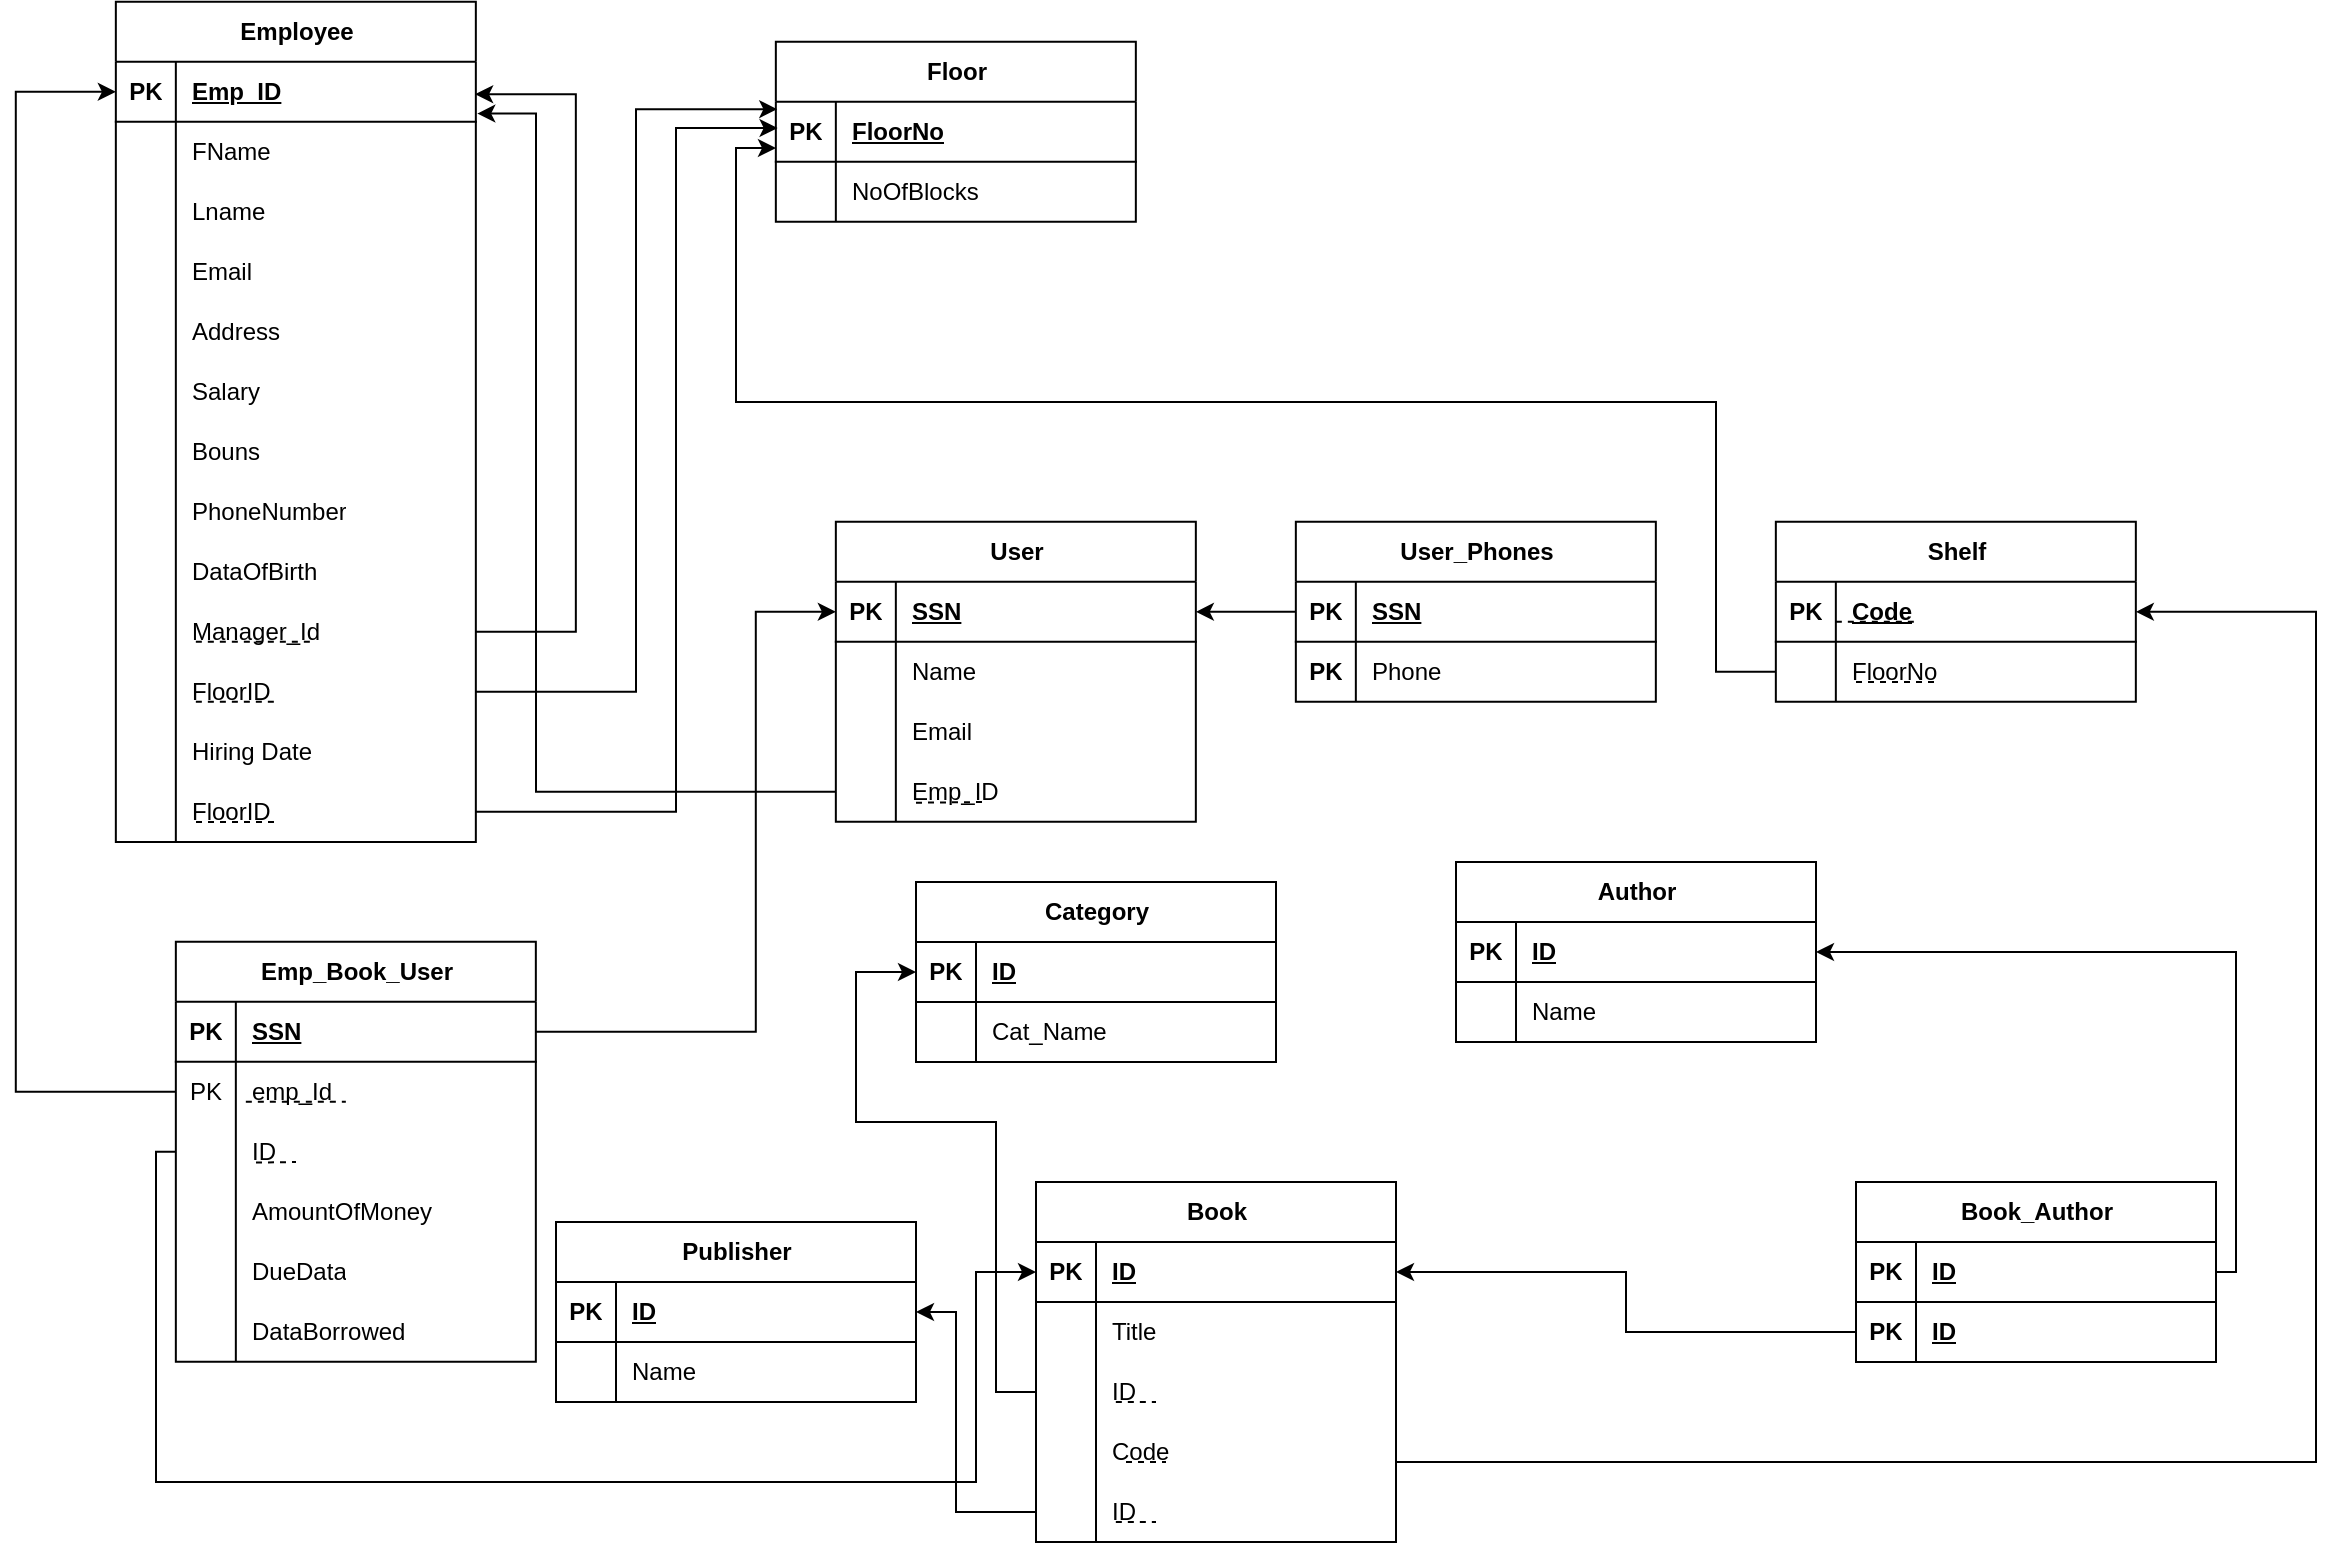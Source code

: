 <mxfile version="27.0.9">
  <diagram name="Page-1" id="YVE2HBaXMPTzTIdODSHL">
    <mxGraphModel dx="802" dy="482" grid="1" gridSize="10" guides="1" tooltips="1" connect="1" arrows="1" fold="1" page="1" pageScale="1" pageWidth="1169" pageHeight="827" math="0" shadow="0">
      <root>
        <mxCell id="0" />
        <mxCell id="1" parent="0" />
        <mxCell id="paxRwUhTh1NMO8OOIz-L-1" value="Employee" style="shape=table;startSize=30;container=1;collapsible=1;childLayout=tableLayout;fixedRows=1;rowLines=0;fontStyle=1;align=center;resizeLast=1;html=1;" vertex="1" parent="1">
          <mxGeometry x="59.92" y="39.92" width="180" height="420.08" as="geometry" />
        </mxCell>
        <mxCell id="paxRwUhTh1NMO8OOIz-L-2" value="" style="shape=tableRow;horizontal=0;startSize=0;swimlaneHead=0;swimlaneBody=0;fillColor=none;collapsible=0;dropTarget=0;points=[[0,0.5],[1,0.5]];portConstraint=eastwest;top=0;left=0;right=0;bottom=1;" vertex="1" parent="paxRwUhTh1NMO8OOIz-L-1">
          <mxGeometry y="30" width="180" height="30" as="geometry" />
        </mxCell>
        <mxCell id="paxRwUhTh1NMO8OOIz-L-3" value="PK" style="shape=partialRectangle;connectable=0;fillColor=none;top=0;left=0;bottom=0;right=0;fontStyle=1;overflow=hidden;whiteSpace=wrap;html=1;" vertex="1" parent="paxRwUhTh1NMO8OOIz-L-2">
          <mxGeometry width="30" height="30" as="geometry">
            <mxRectangle width="30" height="30" as="alternateBounds" />
          </mxGeometry>
        </mxCell>
        <mxCell id="paxRwUhTh1NMO8OOIz-L-4" value="Emp_ID" style="shape=partialRectangle;connectable=0;fillColor=none;top=0;left=0;bottom=0;right=0;align=left;spacingLeft=6;fontStyle=5;overflow=hidden;whiteSpace=wrap;html=1;" vertex="1" parent="paxRwUhTh1NMO8OOIz-L-2">
          <mxGeometry x="30" width="150" height="30" as="geometry">
            <mxRectangle width="150" height="30" as="alternateBounds" />
          </mxGeometry>
        </mxCell>
        <mxCell id="paxRwUhTh1NMO8OOIz-L-5" value="" style="shape=tableRow;horizontal=0;startSize=0;swimlaneHead=0;swimlaneBody=0;fillColor=none;collapsible=0;dropTarget=0;points=[[0,0.5],[1,0.5]];portConstraint=eastwest;top=0;left=0;right=0;bottom=0;" vertex="1" parent="paxRwUhTh1NMO8OOIz-L-1">
          <mxGeometry y="60" width="180" height="30" as="geometry" />
        </mxCell>
        <mxCell id="paxRwUhTh1NMO8OOIz-L-6" value="" style="shape=partialRectangle;connectable=0;fillColor=none;top=0;left=0;bottom=0;right=0;editable=1;overflow=hidden;whiteSpace=wrap;html=1;" vertex="1" parent="paxRwUhTh1NMO8OOIz-L-5">
          <mxGeometry width="30" height="30" as="geometry">
            <mxRectangle width="30" height="30" as="alternateBounds" />
          </mxGeometry>
        </mxCell>
        <mxCell id="paxRwUhTh1NMO8OOIz-L-7" value="FName" style="shape=partialRectangle;connectable=0;fillColor=none;top=0;left=0;bottom=0;right=0;align=left;spacingLeft=6;overflow=hidden;whiteSpace=wrap;html=1;" vertex="1" parent="paxRwUhTh1NMO8OOIz-L-5">
          <mxGeometry x="30" width="150" height="30" as="geometry">
            <mxRectangle width="150" height="30" as="alternateBounds" />
          </mxGeometry>
        </mxCell>
        <mxCell id="paxRwUhTh1NMO8OOIz-L-8" value="" style="shape=tableRow;horizontal=0;startSize=0;swimlaneHead=0;swimlaneBody=0;fillColor=none;collapsible=0;dropTarget=0;points=[[0,0.5],[1,0.5]];portConstraint=eastwest;top=0;left=0;right=0;bottom=0;" vertex="1" parent="paxRwUhTh1NMO8OOIz-L-1">
          <mxGeometry y="90" width="180" height="30" as="geometry" />
        </mxCell>
        <mxCell id="paxRwUhTh1NMO8OOIz-L-9" value="" style="shape=partialRectangle;connectable=0;fillColor=none;top=0;left=0;bottom=0;right=0;editable=1;overflow=hidden;whiteSpace=wrap;html=1;" vertex="1" parent="paxRwUhTh1NMO8OOIz-L-8">
          <mxGeometry width="30" height="30" as="geometry">
            <mxRectangle width="30" height="30" as="alternateBounds" />
          </mxGeometry>
        </mxCell>
        <mxCell id="paxRwUhTh1NMO8OOIz-L-10" value="Lname" style="shape=partialRectangle;connectable=0;fillColor=none;top=0;left=0;bottom=0;right=0;align=left;spacingLeft=6;overflow=hidden;whiteSpace=wrap;html=1;" vertex="1" parent="paxRwUhTh1NMO8OOIz-L-8">
          <mxGeometry x="30" width="150" height="30" as="geometry">
            <mxRectangle width="150" height="30" as="alternateBounds" />
          </mxGeometry>
        </mxCell>
        <mxCell id="paxRwUhTh1NMO8OOIz-L-11" value="" style="shape=tableRow;horizontal=0;startSize=0;swimlaneHead=0;swimlaneBody=0;fillColor=none;collapsible=0;dropTarget=0;points=[[0,0.5],[1,0.5]];portConstraint=eastwest;top=0;left=0;right=0;bottom=0;" vertex="1" parent="paxRwUhTh1NMO8OOIz-L-1">
          <mxGeometry y="120" width="180" height="30" as="geometry" />
        </mxCell>
        <mxCell id="paxRwUhTh1NMO8OOIz-L-12" value="" style="shape=partialRectangle;connectable=0;fillColor=none;top=0;left=0;bottom=0;right=0;editable=1;overflow=hidden;whiteSpace=wrap;html=1;" vertex="1" parent="paxRwUhTh1NMO8OOIz-L-11">
          <mxGeometry width="30" height="30" as="geometry">
            <mxRectangle width="30" height="30" as="alternateBounds" />
          </mxGeometry>
        </mxCell>
        <mxCell id="paxRwUhTh1NMO8OOIz-L-13" value="Email" style="shape=partialRectangle;connectable=0;fillColor=none;top=0;left=0;bottom=0;right=0;align=left;spacingLeft=6;overflow=hidden;whiteSpace=wrap;html=1;" vertex="1" parent="paxRwUhTh1NMO8OOIz-L-11">
          <mxGeometry x="30" width="150" height="30" as="geometry">
            <mxRectangle width="150" height="30" as="alternateBounds" />
          </mxGeometry>
        </mxCell>
        <mxCell id="paxRwUhTh1NMO8OOIz-L-14" value="" style="shape=tableRow;horizontal=0;startSize=0;swimlaneHead=0;swimlaneBody=0;fillColor=none;collapsible=0;dropTarget=0;points=[[0,0.5],[1,0.5]];portConstraint=eastwest;top=0;left=0;right=0;bottom=0;" vertex="1" parent="paxRwUhTh1NMO8OOIz-L-1">
          <mxGeometry y="150" width="180" height="30" as="geometry" />
        </mxCell>
        <mxCell id="paxRwUhTh1NMO8OOIz-L-15" value="" style="shape=partialRectangle;connectable=0;fillColor=none;top=0;left=0;bottom=0;right=0;editable=1;overflow=hidden;whiteSpace=wrap;html=1;" vertex="1" parent="paxRwUhTh1NMO8OOIz-L-14">
          <mxGeometry width="30" height="30" as="geometry">
            <mxRectangle width="30" height="30" as="alternateBounds" />
          </mxGeometry>
        </mxCell>
        <mxCell id="paxRwUhTh1NMO8OOIz-L-16" value="Address" style="shape=partialRectangle;connectable=0;fillColor=none;top=0;left=0;bottom=0;right=0;align=left;spacingLeft=6;overflow=hidden;whiteSpace=wrap;html=1;" vertex="1" parent="paxRwUhTh1NMO8OOIz-L-14">
          <mxGeometry x="30" width="150" height="30" as="geometry">
            <mxRectangle width="150" height="30" as="alternateBounds" />
          </mxGeometry>
        </mxCell>
        <mxCell id="paxRwUhTh1NMO8OOIz-L-17" value="" style="shape=tableRow;horizontal=0;startSize=0;swimlaneHead=0;swimlaneBody=0;fillColor=none;collapsible=0;dropTarget=0;points=[[0,0.5],[1,0.5]];portConstraint=eastwest;top=0;left=0;right=0;bottom=0;" vertex="1" parent="paxRwUhTh1NMO8OOIz-L-1">
          <mxGeometry y="180" width="180" height="30" as="geometry" />
        </mxCell>
        <mxCell id="paxRwUhTh1NMO8OOIz-L-18" value="" style="shape=partialRectangle;connectable=0;fillColor=none;top=0;left=0;bottom=0;right=0;editable=1;overflow=hidden;whiteSpace=wrap;html=1;" vertex="1" parent="paxRwUhTh1NMO8OOIz-L-17">
          <mxGeometry width="30" height="30" as="geometry">
            <mxRectangle width="30" height="30" as="alternateBounds" />
          </mxGeometry>
        </mxCell>
        <mxCell id="paxRwUhTh1NMO8OOIz-L-19" value="Salary" style="shape=partialRectangle;connectable=0;fillColor=none;top=0;left=0;bottom=0;right=0;align=left;spacingLeft=6;overflow=hidden;whiteSpace=wrap;html=1;" vertex="1" parent="paxRwUhTh1NMO8OOIz-L-17">
          <mxGeometry x="30" width="150" height="30" as="geometry">
            <mxRectangle width="150" height="30" as="alternateBounds" />
          </mxGeometry>
        </mxCell>
        <mxCell id="paxRwUhTh1NMO8OOIz-L-20" value="" style="shape=tableRow;horizontal=0;startSize=0;swimlaneHead=0;swimlaneBody=0;fillColor=none;collapsible=0;dropTarget=0;points=[[0,0.5],[1,0.5]];portConstraint=eastwest;top=0;left=0;right=0;bottom=0;" vertex="1" parent="paxRwUhTh1NMO8OOIz-L-1">
          <mxGeometry y="210" width="180" height="30" as="geometry" />
        </mxCell>
        <mxCell id="paxRwUhTh1NMO8OOIz-L-21" value="" style="shape=partialRectangle;connectable=0;fillColor=none;top=0;left=0;bottom=0;right=0;editable=1;overflow=hidden;whiteSpace=wrap;html=1;" vertex="1" parent="paxRwUhTh1NMO8OOIz-L-20">
          <mxGeometry width="30" height="30" as="geometry">
            <mxRectangle width="30" height="30" as="alternateBounds" />
          </mxGeometry>
        </mxCell>
        <mxCell id="paxRwUhTh1NMO8OOIz-L-22" value="Bouns" style="shape=partialRectangle;connectable=0;fillColor=none;top=0;left=0;bottom=0;right=0;align=left;spacingLeft=6;overflow=hidden;whiteSpace=wrap;html=1;" vertex="1" parent="paxRwUhTh1NMO8OOIz-L-20">
          <mxGeometry x="30" width="150" height="30" as="geometry">
            <mxRectangle width="150" height="30" as="alternateBounds" />
          </mxGeometry>
        </mxCell>
        <mxCell id="paxRwUhTh1NMO8OOIz-L-45" value="" style="shape=tableRow;horizontal=0;startSize=0;swimlaneHead=0;swimlaneBody=0;fillColor=none;collapsible=0;dropTarget=0;points=[[0,0.5],[1,0.5]];portConstraint=eastwest;top=0;left=0;right=0;bottom=0;" vertex="1" parent="paxRwUhTh1NMO8OOIz-L-1">
          <mxGeometry y="240" width="180" height="30" as="geometry" />
        </mxCell>
        <mxCell id="paxRwUhTh1NMO8OOIz-L-46" value="" style="shape=partialRectangle;connectable=0;fillColor=none;top=0;left=0;bottom=0;right=0;editable=1;overflow=hidden;whiteSpace=wrap;html=1;" vertex="1" parent="paxRwUhTh1NMO8OOIz-L-45">
          <mxGeometry width="30" height="30" as="geometry">
            <mxRectangle width="30" height="30" as="alternateBounds" />
          </mxGeometry>
        </mxCell>
        <mxCell id="paxRwUhTh1NMO8OOIz-L-47" value="PhoneNumber" style="shape=partialRectangle;connectable=0;fillColor=none;top=0;left=0;bottom=0;right=0;align=left;spacingLeft=6;overflow=hidden;whiteSpace=wrap;html=1;" vertex="1" parent="paxRwUhTh1NMO8OOIz-L-45">
          <mxGeometry x="30" width="150" height="30" as="geometry">
            <mxRectangle width="150" height="30" as="alternateBounds" />
          </mxGeometry>
        </mxCell>
        <mxCell id="paxRwUhTh1NMO8OOIz-L-48" value="" style="shape=tableRow;horizontal=0;startSize=0;swimlaneHead=0;swimlaneBody=0;fillColor=none;collapsible=0;dropTarget=0;points=[[0,0.5],[1,0.5]];portConstraint=eastwest;top=0;left=0;right=0;bottom=0;" vertex="1" parent="paxRwUhTh1NMO8OOIz-L-1">
          <mxGeometry y="270" width="180" height="30" as="geometry" />
        </mxCell>
        <mxCell id="paxRwUhTh1NMO8OOIz-L-49" value="" style="shape=partialRectangle;connectable=0;fillColor=none;top=0;left=0;bottom=0;right=0;editable=1;overflow=hidden;whiteSpace=wrap;html=1;" vertex="1" parent="paxRwUhTh1NMO8OOIz-L-48">
          <mxGeometry width="30" height="30" as="geometry">
            <mxRectangle width="30" height="30" as="alternateBounds" />
          </mxGeometry>
        </mxCell>
        <mxCell id="paxRwUhTh1NMO8OOIz-L-50" value="DataOfBirth" style="shape=partialRectangle;connectable=0;fillColor=none;top=0;left=0;bottom=0;right=0;align=left;spacingLeft=6;overflow=hidden;whiteSpace=wrap;html=1;" vertex="1" parent="paxRwUhTh1NMO8OOIz-L-48">
          <mxGeometry x="30" width="150" height="30" as="geometry">
            <mxRectangle width="150" height="30" as="alternateBounds" />
          </mxGeometry>
        </mxCell>
        <mxCell id="paxRwUhTh1NMO8OOIz-L-51" value="" style="shape=tableRow;horizontal=0;startSize=0;swimlaneHead=0;swimlaneBody=0;fillColor=none;collapsible=0;dropTarget=0;points=[[0,0.5],[1,0.5]];portConstraint=eastwest;top=0;left=0;right=0;bottom=0;" vertex="1" parent="paxRwUhTh1NMO8OOIz-L-1">
          <mxGeometry y="300" width="180" height="30" as="geometry" />
        </mxCell>
        <mxCell id="paxRwUhTh1NMO8OOIz-L-52" value="" style="shape=partialRectangle;connectable=0;fillColor=none;top=0;left=0;bottom=0;right=0;editable=1;overflow=hidden;whiteSpace=wrap;html=1;" vertex="1" parent="paxRwUhTh1NMO8OOIz-L-51">
          <mxGeometry width="30" height="30" as="geometry">
            <mxRectangle width="30" height="30" as="alternateBounds" />
          </mxGeometry>
        </mxCell>
        <mxCell id="paxRwUhTh1NMO8OOIz-L-53" value="Manager_Id" style="shape=partialRectangle;connectable=0;fillColor=none;top=0;left=0;bottom=0;right=0;align=left;spacingLeft=6;overflow=hidden;whiteSpace=wrap;html=1;" vertex="1" parent="paxRwUhTh1NMO8OOIz-L-51">
          <mxGeometry x="30" width="150" height="30" as="geometry">
            <mxRectangle width="150" height="30" as="alternateBounds" />
          </mxGeometry>
        </mxCell>
        <mxCell id="paxRwUhTh1NMO8OOIz-L-72" value="" style="shape=tableRow;horizontal=0;startSize=0;swimlaneHead=0;swimlaneBody=0;fillColor=none;collapsible=0;dropTarget=0;points=[[0,0.5],[1,0.5]];portConstraint=eastwest;top=0;left=0;right=0;bottom=0;" vertex="1" parent="paxRwUhTh1NMO8OOIz-L-1">
          <mxGeometry y="330" width="180" height="30" as="geometry" />
        </mxCell>
        <mxCell id="paxRwUhTh1NMO8OOIz-L-73" value="" style="shape=partialRectangle;connectable=0;fillColor=none;top=0;left=0;bottom=0;right=0;editable=1;overflow=hidden;whiteSpace=wrap;html=1;" vertex="1" parent="paxRwUhTh1NMO8OOIz-L-72">
          <mxGeometry width="30" height="30" as="geometry">
            <mxRectangle width="30" height="30" as="alternateBounds" />
          </mxGeometry>
        </mxCell>
        <mxCell id="paxRwUhTh1NMO8OOIz-L-74" value="FloorID" style="shape=partialRectangle;connectable=0;fillColor=none;top=0;left=0;bottom=0;right=0;align=left;spacingLeft=6;overflow=hidden;whiteSpace=wrap;html=1;" vertex="1" parent="paxRwUhTh1NMO8OOIz-L-72">
          <mxGeometry x="30" width="150" height="30" as="geometry">
            <mxRectangle width="150" height="30" as="alternateBounds" />
          </mxGeometry>
        </mxCell>
        <mxCell id="paxRwUhTh1NMO8OOIz-L-92" value="" style="shape=tableRow;horizontal=0;startSize=0;swimlaneHead=0;swimlaneBody=0;fillColor=none;collapsible=0;dropTarget=0;points=[[0,0.5],[1,0.5]];portConstraint=eastwest;top=0;left=0;right=0;bottom=0;" vertex="1" parent="paxRwUhTh1NMO8OOIz-L-1">
          <mxGeometry y="360" width="180" height="30" as="geometry" />
        </mxCell>
        <mxCell id="paxRwUhTh1NMO8OOIz-L-93" value="" style="shape=partialRectangle;connectable=0;fillColor=none;top=0;left=0;bottom=0;right=0;editable=1;overflow=hidden;whiteSpace=wrap;html=1;" vertex="1" parent="paxRwUhTh1NMO8OOIz-L-92">
          <mxGeometry width="30" height="30" as="geometry">
            <mxRectangle width="30" height="30" as="alternateBounds" />
          </mxGeometry>
        </mxCell>
        <mxCell id="paxRwUhTh1NMO8OOIz-L-94" value="Hiring Date" style="shape=partialRectangle;connectable=0;fillColor=none;top=0;left=0;bottom=0;right=0;align=left;spacingLeft=6;overflow=hidden;whiteSpace=wrap;html=1;" vertex="1" parent="paxRwUhTh1NMO8OOIz-L-92">
          <mxGeometry x="30" width="150" height="30" as="geometry">
            <mxRectangle width="150" height="30" as="alternateBounds" />
          </mxGeometry>
        </mxCell>
        <mxCell id="paxRwUhTh1NMO8OOIz-L-252" value="" style="shape=tableRow;horizontal=0;startSize=0;swimlaneHead=0;swimlaneBody=0;fillColor=none;collapsible=0;dropTarget=0;points=[[0,0.5],[1,0.5]];portConstraint=eastwest;top=0;left=0;right=0;bottom=0;" vertex="1" parent="paxRwUhTh1NMO8OOIz-L-1">
          <mxGeometry y="390" width="180" height="30" as="geometry" />
        </mxCell>
        <mxCell id="paxRwUhTh1NMO8OOIz-L-253" value="" style="shape=partialRectangle;connectable=0;fillColor=none;top=0;left=0;bottom=0;right=0;editable=1;overflow=hidden;whiteSpace=wrap;html=1;" vertex="1" parent="paxRwUhTh1NMO8OOIz-L-252">
          <mxGeometry width="30" height="30" as="geometry">
            <mxRectangle width="30" height="30" as="alternateBounds" />
          </mxGeometry>
        </mxCell>
        <mxCell id="paxRwUhTh1NMO8OOIz-L-254" value="FloorID" style="shape=partialRectangle;connectable=0;fillColor=none;top=0;left=0;bottom=0;right=0;align=left;spacingLeft=6;overflow=hidden;whiteSpace=wrap;html=1;" vertex="1" parent="paxRwUhTh1NMO8OOIz-L-252">
          <mxGeometry x="30" width="150" height="30" as="geometry">
            <mxRectangle width="150" height="30" as="alternateBounds" />
          </mxGeometry>
        </mxCell>
        <mxCell id="paxRwUhTh1NMO8OOIz-L-58" value="" style="endArrow=classic;html=1;rounded=0;edgeStyle=elbowEdgeStyle;exitX=1;exitY=0.5;exitDx=0;exitDy=0;entryX=0.998;entryY=0.539;entryDx=0;entryDy=0;entryPerimeter=0;" edge="1" parent="paxRwUhTh1NMO8OOIz-L-1" source="paxRwUhTh1NMO8OOIz-L-51" target="paxRwUhTh1NMO8OOIz-L-2">
          <mxGeometry width="50" height="50" relative="1" as="geometry">
            <mxPoint x="183.78" y="314.54" as="sourcePoint" />
            <mxPoint x="180" y="50" as="targetPoint" />
            <Array as="points">
              <mxPoint x="230" y="185" />
            </Array>
          </mxGeometry>
        </mxCell>
        <mxCell id="paxRwUhTh1NMO8OOIz-L-56" value="" style="endArrow=none;html=1;rounded=0;dashed=1;" edge="1" parent="1">
          <mxGeometry relative="1" as="geometry">
            <mxPoint x="99.92" y="359.92" as="sourcePoint" />
            <mxPoint x="159.92" y="359.92" as="targetPoint" />
            <Array as="points">
              <mxPoint x="129.92" y="359.92" />
            </Array>
          </mxGeometry>
        </mxCell>
        <mxCell id="paxRwUhTh1NMO8OOIz-L-59" value="Floor" style="shape=table;startSize=30;container=1;collapsible=1;childLayout=tableLayout;fixedRows=1;rowLines=0;fontStyle=1;align=center;resizeLast=1;html=1;" vertex="1" parent="1">
          <mxGeometry x="389.92" y="59.92" width="180" height="90" as="geometry" />
        </mxCell>
        <mxCell id="paxRwUhTh1NMO8OOIz-L-60" value="" style="shape=tableRow;horizontal=0;startSize=0;swimlaneHead=0;swimlaneBody=0;fillColor=none;collapsible=0;dropTarget=0;points=[[0,0.5],[1,0.5]];portConstraint=eastwest;top=0;left=0;right=0;bottom=1;" vertex="1" parent="paxRwUhTh1NMO8OOIz-L-59">
          <mxGeometry y="30" width="180" height="30" as="geometry" />
        </mxCell>
        <mxCell id="paxRwUhTh1NMO8OOIz-L-61" value="PK" style="shape=partialRectangle;connectable=0;fillColor=none;top=0;left=0;bottom=0;right=0;fontStyle=1;overflow=hidden;whiteSpace=wrap;html=1;" vertex="1" parent="paxRwUhTh1NMO8OOIz-L-60">
          <mxGeometry width="30" height="30" as="geometry">
            <mxRectangle width="30" height="30" as="alternateBounds" />
          </mxGeometry>
        </mxCell>
        <mxCell id="paxRwUhTh1NMO8OOIz-L-62" value="FloorNo" style="shape=partialRectangle;connectable=0;fillColor=none;top=0;left=0;bottom=0;right=0;align=left;spacingLeft=6;fontStyle=5;overflow=hidden;whiteSpace=wrap;html=1;" vertex="1" parent="paxRwUhTh1NMO8OOIz-L-60">
          <mxGeometry x="30" width="150" height="30" as="geometry">
            <mxRectangle width="150" height="30" as="alternateBounds" />
          </mxGeometry>
        </mxCell>
        <mxCell id="paxRwUhTh1NMO8OOIz-L-63" value="" style="shape=tableRow;horizontal=0;startSize=0;swimlaneHead=0;swimlaneBody=0;fillColor=none;collapsible=0;dropTarget=0;points=[[0,0.5],[1,0.5]];portConstraint=eastwest;top=0;left=0;right=0;bottom=0;" vertex="1" parent="paxRwUhTh1NMO8OOIz-L-59">
          <mxGeometry y="60" width="180" height="30" as="geometry" />
        </mxCell>
        <mxCell id="paxRwUhTh1NMO8OOIz-L-64" value="" style="shape=partialRectangle;connectable=0;fillColor=none;top=0;left=0;bottom=0;right=0;editable=1;overflow=hidden;whiteSpace=wrap;html=1;" vertex="1" parent="paxRwUhTh1NMO8OOIz-L-63">
          <mxGeometry width="30" height="30" as="geometry">
            <mxRectangle width="30" height="30" as="alternateBounds" />
          </mxGeometry>
        </mxCell>
        <mxCell id="paxRwUhTh1NMO8OOIz-L-65" value="NoOfBlocks" style="shape=partialRectangle;connectable=0;fillColor=none;top=0;left=0;bottom=0;right=0;align=left;spacingLeft=6;overflow=hidden;whiteSpace=wrap;html=1;" vertex="1" parent="paxRwUhTh1NMO8OOIz-L-63">
          <mxGeometry x="30" width="150" height="30" as="geometry">
            <mxRectangle width="150" height="30" as="alternateBounds" />
          </mxGeometry>
        </mxCell>
        <mxCell id="paxRwUhTh1NMO8OOIz-L-75" value="" style="endArrow=none;html=1;rounded=0;dashed=1;" edge="1" parent="1">
          <mxGeometry relative="1" as="geometry">
            <mxPoint x="99.92" y="389.92" as="sourcePoint" />
            <mxPoint x="139.92" y="389.92" as="targetPoint" />
            <Array as="points">
              <mxPoint x="119.92" y="389.92" />
            </Array>
          </mxGeometry>
        </mxCell>
        <mxCell id="paxRwUhTh1NMO8OOIz-L-76" value="" style="endArrow=classic;html=1;rounded=0;edgeStyle=elbowEdgeStyle;exitX=1;exitY=0.5;exitDx=0;exitDy=0;entryX=0.004;entryY=0.122;entryDx=0;entryDy=0;entryPerimeter=0;" edge="1" parent="1" source="paxRwUhTh1NMO8OOIz-L-72" target="paxRwUhTh1NMO8OOIz-L-60">
          <mxGeometry width="50" height="50" relative="1" as="geometry">
            <mxPoint x="279.92" y="614.92" as="sourcePoint" />
            <mxPoint x="279.92" y="349.92" as="targetPoint" />
            <Array as="points">
              <mxPoint x="320" y="240" />
            </Array>
          </mxGeometry>
        </mxCell>
        <mxCell id="paxRwUhTh1NMO8OOIz-L-97" value="User" style="shape=table;startSize=30;container=1;collapsible=1;childLayout=tableLayout;fixedRows=1;rowLines=0;fontStyle=1;align=center;resizeLast=1;html=1;" vertex="1" parent="1">
          <mxGeometry x="419.92" y="299.92" width="180" height="150" as="geometry" />
        </mxCell>
        <mxCell id="paxRwUhTh1NMO8OOIz-L-98" value="" style="shape=tableRow;horizontal=0;startSize=0;swimlaneHead=0;swimlaneBody=0;fillColor=none;collapsible=0;dropTarget=0;points=[[0,0.5],[1,0.5]];portConstraint=eastwest;top=0;left=0;right=0;bottom=1;" vertex="1" parent="paxRwUhTh1NMO8OOIz-L-97">
          <mxGeometry y="30" width="180" height="30" as="geometry" />
        </mxCell>
        <mxCell id="paxRwUhTh1NMO8OOIz-L-99" value="PK" style="shape=partialRectangle;connectable=0;fillColor=none;top=0;left=0;bottom=0;right=0;fontStyle=1;overflow=hidden;whiteSpace=wrap;html=1;" vertex="1" parent="paxRwUhTh1NMO8OOIz-L-98">
          <mxGeometry width="30" height="30" as="geometry">
            <mxRectangle width="30" height="30" as="alternateBounds" />
          </mxGeometry>
        </mxCell>
        <mxCell id="paxRwUhTh1NMO8OOIz-L-100" value="SSN" style="shape=partialRectangle;connectable=0;fillColor=none;top=0;left=0;bottom=0;right=0;align=left;spacingLeft=6;fontStyle=5;overflow=hidden;whiteSpace=wrap;html=1;" vertex="1" parent="paxRwUhTh1NMO8OOIz-L-98">
          <mxGeometry x="30" width="150" height="30" as="geometry">
            <mxRectangle width="150" height="30" as="alternateBounds" />
          </mxGeometry>
        </mxCell>
        <mxCell id="paxRwUhTh1NMO8OOIz-L-101" value="" style="shape=tableRow;horizontal=0;startSize=0;swimlaneHead=0;swimlaneBody=0;fillColor=none;collapsible=0;dropTarget=0;points=[[0,0.5],[1,0.5]];portConstraint=eastwest;top=0;left=0;right=0;bottom=0;" vertex="1" parent="paxRwUhTh1NMO8OOIz-L-97">
          <mxGeometry y="60" width="180" height="30" as="geometry" />
        </mxCell>
        <mxCell id="paxRwUhTh1NMO8OOIz-L-102" value="" style="shape=partialRectangle;connectable=0;fillColor=none;top=0;left=0;bottom=0;right=0;editable=1;overflow=hidden;whiteSpace=wrap;html=1;" vertex="1" parent="paxRwUhTh1NMO8OOIz-L-101">
          <mxGeometry width="30" height="30" as="geometry">
            <mxRectangle width="30" height="30" as="alternateBounds" />
          </mxGeometry>
        </mxCell>
        <mxCell id="paxRwUhTh1NMO8OOIz-L-103" value="Name" style="shape=partialRectangle;connectable=0;fillColor=none;top=0;left=0;bottom=0;right=0;align=left;spacingLeft=6;overflow=hidden;whiteSpace=wrap;html=1;" vertex="1" parent="paxRwUhTh1NMO8OOIz-L-101">
          <mxGeometry x="30" width="150" height="30" as="geometry">
            <mxRectangle width="150" height="30" as="alternateBounds" />
          </mxGeometry>
        </mxCell>
        <mxCell id="paxRwUhTh1NMO8OOIz-L-104" value="" style="shape=tableRow;horizontal=0;startSize=0;swimlaneHead=0;swimlaneBody=0;fillColor=none;collapsible=0;dropTarget=0;points=[[0,0.5],[1,0.5]];portConstraint=eastwest;top=0;left=0;right=0;bottom=0;" vertex="1" parent="paxRwUhTh1NMO8OOIz-L-97">
          <mxGeometry y="90" width="180" height="30" as="geometry" />
        </mxCell>
        <mxCell id="paxRwUhTh1NMO8OOIz-L-105" value="" style="shape=partialRectangle;connectable=0;fillColor=none;top=0;left=0;bottom=0;right=0;editable=1;overflow=hidden;whiteSpace=wrap;html=1;" vertex="1" parent="paxRwUhTh1NMO8OOIz-L-104">
          <mxGeometry width="30" height="30" as="geometry">
            <mxRectangle width="30" height="30" as="alternateBounds" />
          </mxGeometry>
        </mxCell>
        <mxCell id="paxRwUhTh1NMO8OOIz-L-106" value="Email" style="shape=partialRectangle;connectable=0;fillColor=none;top=0;left=0;bottom=0;right=0;align=left;spacingLeft=6;overflow=hidden;whiteSpace=wrap;html=1;" vertex="1" parent="paxRwUhTh1NMO8OOIz-L-104">
          <mxGeometry x="30" width="150" height="30" as="geometry">
            <mxRectangle width="150" height="30" as="alternateBounds" />
          </mxGeometry>
        </mxCell>
        <mxCell id="paxRwUhTh1NMO8OOIz-L-280" value="" style="shape=tableRow;horizontal=0;startSize=0;swimlaneHead=0;swimlaneBody=0;fillColor=none;collapsible=0;dropTarget=0;points=[[0,0.5],[1,0.5]];portConstraint=eastwest;top=0;left=0;right=0;bottom=0;" vertex="1" parent="paxRwUhTh1NMO8OOIz-L-97">
          <mxGeometry y="120" width="180" height="30" as="geometry" />
        </mxCell>
        <mxCell id="paxRwUhTh1NMO8OOIz-L-281" value="" style="shape=partialRectangle;connectable=0;fillColor=none;top=0;left=0;bottom=0;right=0;editable=1;overflow=hidden;whiteSpace=wrap;html=1;" vertex="1" parent="paxRwUhTh1NMO8OOIz-L-280">
          <mxGeometry width="30" height="30" as="geometry">
            <mxRectangle width="30" height="30" as="alternateBounds" />
          </mxGeometry>
        </mxCell>
        <mxCell id="paxRwUhTh1NMO8OOIz-L-282" value="Emp_ID" style="shape=partialRectangle;connectable=0;fillColor=none;top=0;left=0;bottom=0;right=0;align=left;spacingLeft=6;overflow=hidden;whiteSpace=wrap;html=1;" vertex="1" parent="paxRwUhTh1NMO8OOIz-L-280">
          <mxGeometry x="30" width="150" height="30" as="geometry">
            <mxRectangle width="150" height="30" as="alternateBounds" />
          </mxGeometry>
        </mxCell>
        <mxCell id="paxRwUhTh1NMO8OOIz-L-110" value="User_Phones" style="shape=table;startSize=30;container=1;collapsible=1;childLayout=tableLayout;fixedRows=1;rowLines=0;fontStyle=1;align=center;resizeLast=1;html=1;" vertex="1" parent="1">
          <mxGeometry x="649.92" y="299.92" width="180" height="90" as="geometry" />
        </mxCell>
        <mxCell id="paxRwUhTh1NMO8OOIz-L-111" value="" style="shape=tableRow;horizontal=0;startSize=0;swimlaneHead=0;swimlaneBody=0;fillColor=none;collapsible=0;dropTarget=0;points=[[0,0.5],[1,0.5]];portConstraint=eastwest;top=0;left=0;right=0;bottom=1;" vertex="1" parent="paxRwUhTh1NMO8OOIz-L-110">
          <mxGeometry y="30" width="180" height="30" as="geometry" />
        </mxCell>
        <mxCell id="paxRwUhTh1NMO8OOIz-L-112" value="PK" style="shape=partialRectangle;connectable=0;fillColor=none;top=0;left=0;bottom=0;right=0;fontStyle=1;overflow=hidden;whiteSpace=wrap;html=1;" vertex="1" parent="paxRwUhTh1NMO8OOIz-L-111">
          <mxGeometry width="30" height="30" as="geometry">
            <mxRectangle width="30" height="30" as="alternateBounds" />
          </mxGeometry>
        </mxCell>
        <mxCell id="paxRwUhTh1NMO8OOIz-L-113" value="SSN" style="shape=partialRectangle;connectable=0;fillColor=none;top=0;left=0;bottom=0;right=0;align=left;spacingLeft=6;fontStyle=5;overflow=hidden;whiteSpace=wrap;html=1;dashed=1;" vertex="1" parent="paxRwUhTh1NMO8OOIz-L-111">
          <mxGeometry x="30" width="150" height="30" as="geometry">
            <mxRectangle width="150" height="30" as="alternateBounds" />
          </mxGeometry>
        </mxCell>
        <mxCell id="paxRwUhTh1NMO8OOIz-L-114" value="" style="shape=tableRow;horizontal=0;startSize=0;swimlaneHead=0;swimlaneBody=0;fillColor=none;collapsible=0;dropTarget=0;points=[[0,0.5],[1,0.5]];portConstraint=eastwest;top=0;left=0;right=0;bottom=0;" vertex="1" parent="paxRwUhTh1NMO8OOIz-L-110">
          <mxGeometry y="60" width="180" height="30" as="geometry" />
        </mxCell>
        <mxCell id="paxRwUhTh1NMO8OOIz-L-115" value="&lt;b&gt;PK&lt;/b&gt;" style="shape=partialRectangle;connectable=0;fillColor=none;top=0;left=0;bottom=0;right=0;editable=1;overflow=hidden;whiteSpace=wrap;html=1;" vertex="1" parent="paxRwUhTh1NMO8OOIz-L-114">
          <mxGeometry width="30" height="30" as="geometry">
            <mxRectangle width="30" height="30" as="alternateBounds" />
          </mxGeometry>
        </mxCell>
        <mxCell id="paxRwUhTh1NMO8OOIz-L-116" value="Phone" style="shape=partialRectangle;connectable=0;fillColor=none;top=0;left=0;bottom=0;right=0;align=left;spacingLeft=6;overflow=hidden;whiteSpace=wrap;html=1;" vertex="1" parent="paxRwUhTh1NMO8OOIz-L-114">
          <mxGeometry x="30" width="150" height="30" as="geometry">
            <mxRectangle width="150" height="30" as="alternateBounds" />
          </mxGeometry>
        </mxCell>
        <mxCell id="paxRwUhTh1NMO8OOIz-L-125" value="" style="endArrow=classic;html=1;rounded=0;edgeStyle=orthogonalEdgeStyle;" edge="1" parent="1" source="paxRwUhTh1NMO8OOIz-L-111" target="paxRwUhTh1NMO8OOIz-L-98">
          <mxGeometry width="50" height="50" relative="1" as="geometry">
            <mxPoint x="679.92" y="347.42" as="sourcePoint" />
            <mxPoint x="599.92" y="342.41" as="targetPoint" />
            <Array as="points">
              <mxPoint x="659.92" y="344.92" />
              <mxPoint x="659.92" y="344.92" />
            </Array>
          </mxGeometry>
        </mxCell>
        <mxCell id="paxRwUhTh1NMO8OOIz-L-126" value="Emp_Book_User" style="shape=table;startSize=30;container=1;collapsible=1;childLayout=tableLayout;fixedRows=1;rowLines=0;fontStyle=1;align=center;resizeLast=1;html=1;" vertex="1" parent="1">
          <mxGeometry x="89.92" y="509.92" width="180" height="210" as="geometry" />
        </mxCell>
        <mxCell id="paxRwUhTh1NMO8OOIz-L-127" value="" style="shape=tableRow;horizontal=0;startSize=0;swimlaneHead=0;swimlaneBody=0;fillColor=none;collapsible=0;dropTarget=0;points=[[0,0.5],[1,0.5]];portConstraint=eastwest;top=0;left=0;right=0;bottom=1;" vertex="1" parent="paxRwUhTh1NMO8OOIz-L-126">
          <mxGeometry y="30" width="180" height="30" as="geometry" />
        </mxCell>
        <mxCell id="paxRwUhTh1NMO8OOIz-L-128" value="PK" style="shape=partialRectangle;connectable=0;fillColor=none;top=0;left=0;bottom=0;right=0;fontStyle=1;overflow=hidden;whiteSpace=wrap;html=1;" vertex="1" parent="paxRwUhTh1NMO8OOIz-L-127">
          <mxGeometry width="30" height="30" as="geometry">
            <mxRectangle width="30" height="30" as="alternateBounds" />
          </mxGeometry>
        </mxCell>
        <mxCell id="paxRwUhTh1NMO8OOIz-L-129" value="SSN" style="shape=partialRectangle;connectable=0;fillColor=none;top=0;left=0;bottom=0;right=0;align=left;spacingLeft=6;fontStyle=5;overflow=hidden;whiteSpace=wrap;html=1;" vertex="1" parent="paxRwUhTh1NMO8OOIz-L-127">
          <mxGeometry x="30" width="150" height="30" as="geometry">
            <mxRectangle width="150" height="30" as="alternateBounds" />
          </mxGeometry>
        </mxCell>
        <mxCell id="paxRwUhTh1NMO8OOIz-L-130" value="" style="shape=tableRow;horizontal=0;startSize=0;swimlaneHead=0;swimlaneBody=0;fillColor=none;collapsible=0;dropTarget=0;points=[[0,0.5],[1,0.5]];portConstraint=eastwest;top=0;left=0;right=0;bottom=0;" vertex="1" parent="paxRwUhTh1NMO8OOIz-L-126">
          <mxGeometry y="60" width="180" height="30" as="geometry" />
        </mxCell>
        <mxCell id="paxRwUhTh1NMO8OOIz-L-131" value="PK" style="shape=partialRectangle;connectable=0;fillColor=none;top=0;left=0;bottom=0;right=0;editable=1;overflow=hidden;whiteSpace=wrap;html=1;" vertex="1" parent="paxRwUhTh1NMO8OOIz-L-130">
          <mxGeometry width="30" height="30" as="geometry">
            <mxRectangle width="30" height="30" as="alternateBounds" />
          </mxGeometry>
        </mxCell>
        <mxCell id="paxRwUhTh1NMO8OOIz-L-132" value="emp_Id" style="shape=partialRectangle;connectable=0;fillColor=none;top=0;left=0;bottom=0;right=0;align=left;spacingLeft=6;overflow=hidden;whiteSpace=wrap;html=1;" vertex="1" parent="paxRwUhTh1NMO8OOIz-L-130">
          <mxGeometry x="30" width="150" height="30" as="geometry">
            <mxRectangle width="150" height="30" as="alternateBounds" />
          </mxGeometry>
        </mxCell>
        <mxCell id="paxRwUhTh1NMO8OOIz-L-133" value="" style="shape=tableRow;horizontal=0;startSize=0;swimlaneHead=0;swimlaneBody=0;fillColor=none;collapsible=0;dropTarget=0;points=[[0,0.5],[1,0.5]];portConstraint=eastwest;top=0;left=0;right=0;bottom=0;" vertex="1" parent="paxRwUhTh1NMO8OOIz-L-126">
          <mxGeometry y="90" width="180" height="30" as="geometry" />
        </mxCell>
        <mxCell id="paxRwUhTh1NMO8OOIz-L-134" value="" style="shape=partialRectangle;connectable=0;fillColor=none;top=0;left=0;bottom=0;right=0;editable=1;overflow=hidden;whiteSpace=wrap;html=1;" vertex="1" parent="paxRwUhTh1NMO8OOIz-L-133">
          <mxGeometry width="30" height="30" as="geometry">
            <mxRectangle width="30" height="30" as="alternateBounds" />
          </mxGeometry>
        </mxCell>
        <mxCell id="paxRwUhTh1NMO8OOIz-L-135" value="ID" style="shape=partialRectangle;connectable=0;fillColor=none;top=0;left=0;bottom=0;right=0;align=left;spacingLeft=6;overflow=hidden;whiteSpace=wrap;html=1;" vertex="1" parent="paxRwUhTh1NMO8OOIz-L-133">
          <mxGeometry x="30" width="150" height="30" as="geometry">
            <mxRectangle width="150" height="30" as="alternateBounds" />
          </mxGeometry>
        </mxCell>
        <mxCell id="paxRwUhTh1NMO8OOIz-L-136" value="" style="shape=tableRow;horizontal=0;startSize=0;swimlaneHead=0;swimlaneBody=0;fillColor=none;collapsible=0;dropTarget=0;points=[[0,0.5],[1,0.5]];portConstraint=eastwest;top=0;left=0;right=0;bottom=0;" vertex="1" parent="paxRwUhTh1NMO8OOIz-L-126">
          <mxGeometry y="120" width="180" height="30" as="geometry" />
        </mxCell>
        <mxCell id="paxRwUhTh1NMO8OOIz-L-137" value="" style="shape=partialRectangle;connectable=0;fillColor=none;top=0;left=0;bottom=0;right=0;editable=1;overflow=hidden;whiteSpace=wrap;html=1;" vertex="1" parent="paxRwUhTh1NMO8OOIz-L-136">
          <mxGeometry width="30" height="30" as="geometry">
            <mxRectangle width="30" height="30" as="alternateBounds" />
          </mxGeometry>
        </mxCell>
        <mxCell id="paxRwUhTh1NMO8OOIz-L-138" value="AmountOfMoney" style="shape=partialRectangle;connectable=0;fillColor=none;top=0;left=0;bottom=0;right=0;align=left;spacingLeft=6;overflow=hidden;whiteSpace=wrap;html=1;" vertex="1" parent="paxRwUhTh1NMO8OOIz-L-136">
          <mxGeometry x="30" width="150" height="30" as="geometry">
            <mxRectangle width="150" height="30" as="alternateBounds" />
          </mxGeometry>
        </mxCell>
        <mxCell id="paxRwUhTh1NMO8OOIz-L-139" value="" style="shape=tableRow;horizontal=0;startSize=0;swimlaneHead=0;swimlaneBody=0;fillColor=none;collapsible=0;dropTarget=0;points=[[0,0.5],[1,0.5]];portConstraint=eastwest;top=0;left=0;right=0;bottom=0;" vertex="1" parent="paxRwUhTh1NMO8OOIz-L-126">
          <mxGeometry y="150" width="180" height="30" as="geometry" />
        </mxCell>
        <mxCell id="paxRwUhTh1NMO8OOIz-L-140" value="" style="shape=partialRectangle;connectable=0;fillColor=none;top=0;left=0;bottom=0;right=0;editable=1;overflow=hidden;whiteSpace=wrap;html=1;" vertex="1" parent="paxRwUhTh1NMO8OOIz-L-139">
          <mxGeometry width="30" height="30" as="geometry">
            <mxRectangle width="30" height="30" as="alternateBounds" />
          </mxGeometry>
        </mxCell>
        <mxCell id="paxRwUhTh1NMO8OOIz-L-141" value="DueData" style="shape=partialRectangle;connectable=0;fillColor=none;top=0;left=0;bottom=0;right=0;align=left;spacingLeft=6;overflow=hidden;whiteSpace=wrap;html=1;" vertex="1" parent="paxRwUhTh1NMO8OOIz-L-139">
          <mxGeometry x="30" width="150" height="30" as="geometry">
            <mxRectangle width="150" height="30" as="alternateBounds" />
          </mxGeometry>
        </mxCell>
        <mxCell id="paxRwUhTh1NMO8OOIz-L-291" value="" style="shape=tableRow;horizontal=0;startSize=0;swimlaneHead=0;swimlaneBody=0;fillColor=none;collapsible=0;dropTarget=0;points=[[0,0.5],[1,0.5]];portConstraint=eastwest;top=0;left=0;right=0;bottom=0;" vertex="1" parent="paxRwUhTh1NMO8OOIz-L-126">
          <mxGeometry y="180" width="180" height="30" as="geometry" />
        </mxCell>
        <mxCell id="paxRwUhTh1NMO8OOIz-L-292" value="" style="shape=partialRectangle;connectable=0;fillColor=none;top=0;left=0;bottom=0;right=0;editable=1;overflow=hidden;whiteSpace=wrap;html=1;" vertex="1" parent="paxRwUhTh1NMO8OOIz-L-291">
          <mxGeometry width="30" height="30" as="geometry">
            <mxRectangle width="30" height="30" as="alternateBounds" />
          </mxGeometry>
        </mxCell>
        <mxCell id="paxRwUhTh1NMO8OOIz-L-293" value="DataBorrowed" style="shape=partialRectangle;connectable=0;fillColor=none;top=0;left=0;bottom=0;right=0;align=left;spacingLeft=6;overflow=hidden;whiteSpace=wrap;html=1;" vertex="1" parent="paxRwUhTh1NMO8OOIz-L-291">
          <mxGeometry x="30" width="150" height="30" as="geometry">
            <mxRectangle width="150" height="30" as="alternateBounds" />
          </mxGeometry>
        </mxCell>
        <mxCell id="paxRwUhTh1NMO8OOIz-L-142" value="" style="endArrow=classic;html=1;rounded=0;edgeStyle=orthogonalEdgeStyle;exitX=1;exitY=0.5;exitDx=0;exitDy=0;entryX=0;entryY=0.5;entryDx=0;entryDy=0;" edge="1" parent="1" source="paxRwUhTh1NMO8OOIz-L-127" target="paxRwUhTh1NMO8OOIz-L-98">
          <mxGeometry width="50" height="50" relative="1" as="geometry">
            <mxPoint x="389.92" y="499.92" as="sourcePoint" />
            <mxPoint x="439.92" y="449.92" as="targetPoint" />
            <Array as="points">
              <mxPoint x="379.92" y="554.92" />
              <mxPoint x="379.92" y="344.92" />
            </Array>
          </mxGeometry>
        </mxCell>
        <mxCell id="paxRwUhTh1NMO8OOIz-L-143" value="" style="endArrow=none;html=1;rounded=0;dashed=1;" edge="1" parent="1">
          <mxGeometry relative="1" as="geometry">
            <mxPoint x="124.92" y="589.92" as="sourcePoint" />
            <mxPoint x="174.92" y="589.92" as="targetPoint" />
          </mxGeometry>
        </mxCell>
        <mxCell id="paxRwUhTh1NMO8OOIz-L-144" value="" style="endArrow=classic;html=1;rounded=0;edgeStyle=orthogonalEdgeStyle;exitX=0;exitY=0.5;exitDx=0;exitDy=0;entryX=0;entryY=0.5;entryDx=0;entryDy=0;" edge="1" parent="1" source="paxRwUhTh1NMO8OOIz-L-130" target="paxRwUhTh1NMO8OOIz-L-2">
          <mxGeometry width="50" height="50" relative="1" as="geometry">
            <mxPoint x="289.92" y="549.92" as="sourcePoint" />
            <mxPoint x="339.92" y="499.92" as="targetPoint" />
            <Array as="points">
              <mxPoint x="9.92" y="584.92" />
              <mxPoint x="9.92" y="84.92" />
            </Array>
          </mxGeometry>
        </mxCell>
        <mxCell id="paxRwUhTh1NMO8OOIz-L-145" value="Shelf" style="shape=table;startSize=30;container=1;collapsible=1;childLayout=tableLayout;fixedRows=1;rowLines=0;fontStyle=1;align=center;resizeLast=1;html=1;" vertex="1" parent="1">
          <mxGeometry x="889.92" y="299.92" width="180" height="90" as="geometry" />
        </mxCell>
        <mxCell id="paxRwUhTh1NMO8OOIz-L-146" value="" style="shape=tableRow;horizontal=0;startSize=0;swimlaneHead=0;swimlaneBody=0;fillColor=none;collapsible=0;dropTarget=0;points=[[0,0.5],[1,0.5]];portConstraint=eastwest;top=0;left=0;right=0;bottom=1;" vertex="1" parent="paxRwUhTh1NMO8OOIz-L-145">
          <mxGeometry y="30" width="180" height="30" as="geometry" />
        </mxCell>
        <mxCell id="paxRwUhTh1NMO8OOIz-L-147" value="PK" style="shape=partialRectangle;connectable=0;fillColor=none;top=0;left=0;bottom=0;right=0;fontStyle=1;overflow=hidden;whiteSpace=wrap;html=1;" vertex="1" parent="paxRwUhTh1NMO8OOIz-L-146">
          <mxGeometry width="30" height="30" as="geometry">
            <mxRectangle width="30" height="30" as="alternateBounds" />
          </mxGeometry>
        </mxCell>
        <mxCell id="paxRwUhTh1NMO8OOIz-L-148" value="Code" style="shape=partialRectangle;connectable=0;fillColor=none;top=0;left=0;bottom=0;right=0;align=left;spacingLeft=6;fontStyle=5;overflow=hidden;whiteSpace=wrap;html=1;" vertex="1" parent="paxRwUhTh1NMO8OOIz-L-146">
          <mxGeometry x="30" width="150" height="30" as="geometry">
            <mxRectangle width="150" height="30" as="alternateBounds" />
          </mxGeometry>
        </mxCell>
        <mxCell id="paxRwUhTh1NMO8OOIz-L-149" value="" style="shape=tableRow;horizontal=0;startSize=0;swimlaneHead=0;swimlaneBody=0;fillColor=none;collapsible=0;dropTarget=0;points=[[0,0.5],[1,0.5]];portConstraint=eastwest;top=0;left=0;right=0;bottom=0;" vertex="1" parent="paxRwUhTh1NMO8OOIz-L-145">
          <mxGeometry y="60" width="180" height="30" as="geometry" />
        </mxCell>
        <mxCell id="paxRwUhTh1NMO8OOIz-L-150" value="" style="shape=partialRectangle;connectable=0;fillColor=none;top=0;left=0;bottom=0;right=0;editable=1;overflow=hidden;whiteSpace=wrap;html=1;" vertex="1" parent="paxRwUhTh1NMO8OOIz-L-149">
          <mxGeometry width="30" height="30" as="geometry">
            <mxRectangle width="30" height="30" as="alternateBounds" />
          </mxGeometry>
        </mxCell>
        <mxCell id="paxRwUhTh1NMO8OOIz-L-151" value="FloorNo" style="shape=partialRectangle;connectable=0;fillColor=none;top=0;left=0;bottom=0;right=0;align=left;spacingLeft=6;overflow=hidden;whiteSpace=wrap;html=1;" vertex="1" parent="paxRwUhTh1NMO8OOIz-L-149">
          <mxGeometry x="30" width="150" height="30" as="geometry">
            <mxRectangle width="150" height="30" as="alternateBounds" />
          </mxGeometry>
        </mxCell>
        <mxCell id="paxRwUhTh1NMO8OOIz-L-158" value="" style="endArrow=none;html=1;rounded=0;dashed=1;" edge="1" parent="1">
          <mxGeometry relative="1" as="geometry">
            <mxPoint x="919.92" y="349.92" as="sourcePoint" />
            <mxPoint x="959.92" y="349.92" as="targetPoint" />
          </mxGeometry>
        </mxCell>
        <mxCell id="paxRwUhTh1NMO8OOIz-L-160" value="" style="endArrow=classic;html=1;rounded=0;edgeStyle=orthogonalEdgeStyle;exitX=0;exitY=0.5;exitDx=0;exitDy=0;" edge="1" parent="1" source="paxRwUhTh1NMO8OOIz-L-149">
          <mxGeometry width="50" height="50" relative="1" as="geometry">
            <mxPoint x="809.92" y="379.92" as="sourcePoint" />
            <mxPoint x="390" y="113" as="targetPoint" />
            <Array as="points">
              <mxPoint x="860" y="375" />
              <mxPoint x="860" y="240" />
              <mxPoint x="370" y="240" />
              <mxPoint x="370" y="113" />
            </Array>
          </mxGeometry>
        </mxCell>
        <mxCell id="paxRwUhTh1NMO8OOIz-L-161" value="Book" style="shape=table;startSize=30;container=1;collapsible=1;childLayout=tableLayout;fixedRows=1;rowLines=0;fontStyle=1;align=center;resizeLast=1;html=1;" vertex="1" parent="1">
          <mxGeometry x="520" y="630" width="180" height="180" as="geometry" />
        </mxCell>
        <mxCell id="paxRwUhTh1NMO8OOIz-L-162" value="" style="shape=tableRow;horizontal=0;startSize=0;swimlaneHead=0;swimlaneBody=0;fillColor=none;collapsible=0;dropTarget=0;points=[[0,0.5],[1,0.5]];portConstraint=eastwest;top=0;left=0;right=0;bottom=1;" vertex="1" parent="paxRwUhTh1NMO8OOIz-L-161">
          <mxGeometry y="30" width="180" height="30" as="geometry" />
        </mxCell>
        <mxCell id="paxRwUhTh1NMO8OOIz-L-163" value="PK" style="shape=partialRectangle;connectable=0;fillColor=none;top=0;left=0;bottom=0;right=0;fontStyle=1;overflow=hidden;whiteSpace=wrap;html=1;" vertex="1" parent="paxRwUhTh1NMO8OOIz-L-162">
          <mxGeometry width="30" height="30" as="geometry">
            <mxRectangle width="30" height="30" as="alternateBounds" />
          </mxGeometry>
        </mxCell>
        <mxCell id="paxRwUhTh1NMO8OOIz-L-164" value="ID" style="shape=partialRectangle;connectable=0;fillColor=none;top=0;left=0;bottom=0;right=0;align=left;spacingLeft=6;fontStyle=5;overflow=hidden;whiteSpace=wrap;html=1;" vertex="1" parent="paxRwUhTh1NMO8OOIz-L-162">
          <mxGeometry x="30" width="150" height="30" as="geometry">
            <mxRectangle width="150" height="30" as="alternateBounds" />
          </mxGeometry>
        </mxCell>
        <mxCell id="paxRwUhTh1NMO8OOIz-L-165" value="" style="shape=tableRow;horizontal=0;startSize=0;swimlaneHead=0;swimlaneBody=0;fillColor=none;collapsible=0;dropTarget=0;points=[[0,0.5],[1,0.5]];portConstraint=eastwest;top=0;left=0;right=0;bottom=0;" vertex="1" parent="paxRwUhTh1NMO8OOIz-L-161">
          <mxGeometry y="60" width="180" height="30" as="geometry" />
        </mxCell>
        <mxCell id="paxRwUhTh1NMO8OOIz-L-166" value="" style="shape=partialRectangle;connectable=0;fillColor=none;top=0;left=0;bottom=0;right=0;editable=1;overflow=hidden;whiteSpace=wrap;html=1;" vertex="1" parent="paxRwUhTh1NMO8OOIz-L-165">
          <mxGeometry width="30" height="30" as="geometry">
            <mxRectangle width="30" height="30" as="alternateBounds" />
          </mxGeometry>
        </mxCell>
        <mxCell id="paxRwUhTh1NMO8OOIz-L-167" value="Title" style="shape=partialRectangle;connectable=0;fillColor=none;top=0;left=0;bottom=0;right=0;align=left;spacingLeft=6;overflow=hidden;whiteSpace=wrap;html=1;" vertex="1" parent="paxRwUhTh1NMO8OOIz-L-165">
          <mxGeometry x="30" width="150" height="30" as="geometry">
            <mxRectangle width="150" height="30" as="alternateBounds" />
          </mxGeometry>
        </mxCell>
        <mxCell id="paxRwUhTh1NMO8OOIz-L-168" value="" style="shape=tableRow;horizontal=0;startSize=0;swimlaneHead=0;swimlaneBody=0;fillColor=none;collapsible=0;dropTarget=0;points=[[0,0.5],[1,0.5]];portConstraint=eastwest;top=0;left=0;right=0;bottom=0;" vertex="1" parent="paxRwUhTh1NMO8OOIz-L-161">
          <mxGeometry y="90" width="180" height="30" as="geometry" />
        </mxCell>
        <mxCell id="paxRwUhTh1NMO8OOIz-L-169" value="" style="shape=partialRectangle;connectable=0;fillColor=none;top=0;left=0;bottom=0;right=0;editable=1;overflow=hidden;whiteSpace=wrap;html=1;" vertex="1" parent="paxRwUhTh1NMO8OOIz-L-168">
          <mxGeometry width="30" height="30" as="geometry">
            <mxRectangle width="30" height="30" as="alternateBounds" />
          </mxGeometry>
        </mxCell>
        <mxCell id="paxRwUhTh1NMO8OOIz-L-170" value="ID" style="shape=partialRectangle;connectable=0;fillColor=none;top=0;left=0;bottom=0;right=0;align=left;spacingLeft=6;overflow=hidden;whiteSpace=wrap;html=1;" vertex="1" parent="paxRwUhTh1NMO8OOIz-L-168">
          <mxGeometry x="30" width="150" height="30" as="geometry">
            <mxRectangle width="150" height="30" as="alternateBounds" />
          </mxGeometry>
        </mxCell>
        <mxCell id="paxRwUhTh1NMO8OOIz-L-171" value="" style="shape=tableRow;horizontal=0;startSize=0;swimlaneHead=0;swimlaneBody=0;fillColor=none;collapsible=0;dropTarget=0;points=[[0,0.5],[1,0.5]];portConstraint=eastwest;top=0;left=0;right=0;bottom=0;" vertex="1" parent="paxRwUhTh1NMO8OOIz-L-161">
          <mxGeometry y="120" width="180" height="30" as="geometry" />
        </mxCell>
        <mxCell id="paxRwUhTh1NMO8OOIz-L-172" value="" style="shape=partialRectangle;connectable=0;fillColor=none;top=0;left=0;bottom=0;right=0;editable=1;overflow=hidden;whiteSpace=wrap;html=1;" vertex="1" parent="paxRwUhTh1NMO8OOIz-L-171">
          <mxGeometry width="30" height="30" as="geometry">
            <mxRectangle width="30" height="30" as="alternateBounds" />
          </mxGeometry>
        </mxCell>
        <mxCell id="paxRwUhTh1NMO8OOIz-L-173" value="Code" style="shape=partialRectangle;connectable=0;fillColor=none;top=0;left=0;bottom=0;right=0;align=left;spacingLeft=6;overflow=hidden;whiteSpace=wrap;html=1;" vertex="1" parent="paxRwUhTh1NMO8OOIz-L-171">
          <mxGeometry x="30" width="150" height="30" as="geometry">
            <mxRectangle width="150" height="30" as="alternateBounds" />
          </mxGeometry>
        </mxCell>
        <mxCell id="paxRwUhTh1NMO8OOIz-L-259" value="" style="shape=tableRow;horizontal=0;startSize=0;swimlaneHead=0;swimlaneBody=0;fillColor=none;collapsible=0;dropTarget=0;points=[[0,0.5],[1,0.5]];portConstraint=eastwest;top=0;left=0;right=0;bottom=0;" vertex="1" parent="paxRwUhTh1NMO8OOIz-L-161">
          <mxGeometry y="150" width="180" height="30" as="geometry" />
        </mxCell>
        <mxCell id="paxRwUhTh1NMO8OOIz-L-260" value="" style="shape=partialRectangle;connectable=0;fillColor=none;top=0;left=0;bottom=0;right=0;editable=1;overflow=hidden;whiteSpace=wrap;html=1;" vertex="1" parent="paxRwUhTh1NMO8OOIz-L-259">
          <mxGeometry width="30" height="30" as="geometry">
            <mxRectangle width="30" height="30" as="alternateBounds" />
          </mxGeometry>
        </mxCell>
        <mxCell id="paxRwUhTh1NMO8OOIz-L-261" value="ID" style="shape=partialRectangle;connectable=0;fillColor=none;top=0;left=0;bottom=0;right=0;align=left;spacingLeft=6;overflow=hidden;whiteSpace=wrap;html=1;" vertex="1" parent="paxRwUhTh1NMO8OOIz-L-259">
          <mxGeometry x="30" width="150" height="30" as="geometry">
            <mxRectangle width="150" height="30" as="alternateBounds" />
          </mxGeometry>
        </mxCell>
        <mxCell id="paxRwUhTh1NMO8OOIz-L-174" value="Publisher" style="shape=table;startSize=30;container=1;collapsible=1;childLayout=tableLayout;fixedRows=1;rowLines=0;fontStyle=1;align=center;resizeLast=1;html=1;" vertex="1" parent="1">
          <mxGeometry x="280" y="650" width="180" height="90" as="geometry" />
        </mxCell>
        <mxCell id="paxRwUhTh1NMO8OOIz-L-175" value="" style="shape=tableRow;horizontal=0;startSize=0;swimlaneHead=0;swimlaneBody=0;fillColor=none;collapsible=0;dropTarget=0;points=[[0,0.5],[1,0.5]];portConstraint=eastwest;top=0;left=0;right=0;bottom=1;" vertex="1" parent="paxRwUhTh1NMO8OOIz-L-174">
          <mxGeometry y="30" width="180" height="30" as="geometry" />
        </mxCell>
        <mxCell id="paxRwUhTh1NMO8OOIz-L-176" value="PK" style="shape=partialRectangle;connectable=0;fillColor=none;top=0;left=0;bottom=0;right=0;fontStyle=1;overflow=hidden;whiteSpace=wrap;html=1;" vertex="1" parent="paxRwUhTh1NMO8OOIz-L-175">
          <mxGeometry width="30" height="30" as="geometry">
            <mxRectangle width="30" height="30" as="alternateBounds" />
          </mxGeometry>
        </mxCell>
        <mxCell id="paxRwUhTh1NMO8OOIz-L-177" value="ID" style="shape=partialRectangle;connectable=0;fillColor=none;top=0;left=0;bottom=0;right=0;align=left;spacingLeft=6;fontStyle=5;overflow=hidden;whiteSpace=wrap;html=1;" vertex="1" parent="paxRwUhTh1NMO8OOIz-L-175">
          <mxGeometry x="30" width="150" height="30" as="geometry">
            <mxRectangle width="150" height="30" as="alternateBounds" />
          </mxGeometry>
        </mxCell>
        <mxCell id="paxRwUhTh1NMO8OOIz-L-178" value="" style="shape=tableRow;horizontal=0;startSize=0;swimlaneHead=0;swimlaneBody=0;fillColor=none;collapsible=0;dropTarget=0;points=[[0,0.5],[1,0.5]];portConstraint=eastwest;top=0;left=0;right=0;bottom=0;" vertex="1" parent="paxRwUhTh1NMO8OOIz-L-174">
          <mxGeometry y="60" width="180" height="30" as="geometry" />
        </mxCell>
        <mxCell id="paxRwUhTh1NMO8OOIz-L-179" value="" style="shape=partialRectangle;connectable=0;fillColor=none;top=0;left=0;bottom=0;right=0;editable=1;overflow=hidden;whiteSpace=wrap;html=1;" vertex="1" parent="paxRwUhTh1NMO8OOIz-L-178">
          <mxGeometry width="30" height="30" as="geometry">
            <mxRectangle width="30" height="30" as="alternateBounds" />
          </mxGeometry>
        </mxCell>
        <mxCell id="paxRwUhTh1NMO8OOIz-L-180" value="Name" style="shape=partialRectangle;connectable=0;fillColor=none;top=0;left=0;bottom=0;right=0;align=left;spacingLeft=6;overflow=hidden;whiteSpace=wrap;html=1;" vertex="1" parent="paxRwUhTh1NMO8OOIz-L-178">
          <mxGeometry x="30" width="150" height="30" as="geometry">
            <mxRectangle width="150" height="30" as="alternateBounds" />
          </mxGeometry>
        </mxCell>
        <mxCell id="paxRwUhTh1NMO8OOIz-L-187" value="Author" style="shape=table;startSize=30;container=1;collapsible=1;childLayout=tableLayout;fixedRows=1;rowLines=0;fontStyle=1;align=center;resizeLast=1;html=1;" vertex="1" parent="1">
          <mxGeometry x="730" y="470" width="180" height="90" as="geometry" />
        </mxCell>
        <mxCell id="paxRwUhTh1NMO8OOIz-L-188" value="" style="shape=tableRow;horizontal=0;startSize=0;swimlaneHead=0;swimlaneBody=0;fillColor=none;collapsible=0;dropTarget=0;points=[[0,0.5],[1,0.5]];portConstraint=eastwest;top=0;left=0;right=0;bottom=1;" vertex="1" parent="paxRwUhTh1NMO8OOIz-L-187">
          <mxGeometry y="30" width="180" height="30" as="geometry" />
        </mxCell>
        <mxCell id="paxRwUhTh1NMO8OOIz-L-189" value="PK" style="shape=partialRectangle;connectable=0;fillColor=none;top=0;left=0;bottom=0;right=0;fontStyle=1;overflow=hidden;whiteSpace=wrap;html=1;" vertex="1" parent="paxRwUhTh1NMO8OOIz-L-188">
          <mxGeometry width="30" height="30" as="geometry">
            <mxRectangle width="30" height="30" as="alternateBounds" />
          </mxGeometry>
        </mxCell>
        <mxCell id="paxRwUhTh1NMO8OOIz-L-190" value="ID" style="shape=partialRectangle;connectable=0;fillColor=none;top=0;left=0;bottom=0;right=0;align=left;spacingLeft=6;fontStyle=5;overflow=hidden;whiteSpace=wrap;html=1;" vertex="1" parent="paxRwUhTh1NMO8OOIz-L-188">
          <mxGeometry x="30" width="150" height="30" as="geometry">
            <mxRectangle width="150" height="30" as="alternateBounds" />
          </mxGeometry>
        </mxCell>
        <mxCell id="paxRwUhTh1NMO8OOIz-L-191" value="" style="shape=tableRow;horizontal=0;startSize=0;swimlaneHead=0;swimlaneBody=0;fillColor=none;collapsible=0;dropTarget=0;points=[[0,0.5],[1,0.5]];portConstraint=eastwest;top=0;left=0;right=0;bottom=0;" vertex="1" parent="paxRwUhTh1NMO8OOIz-L-187">
          <mxGeometry y="60" width="180" height="30" as="geometry" />
        </mxCell>
        <mxCell id="paxRwUhTh1NMO8OOIz-L-192" value="" style="shape=partialRectangle;connectable=0;fillColor=none;top=0;left=0;bottom=0;right=0;editable=1;overflow=hidden;whiteSpace=wrap;html=1;" vertex="1" parent="paxRwUhTh1NMO8OOIz-L-191">
          <mxGeometry width="30" height="30" as="geometry">
            <mxRectangle width="30" height="30" as="alternateBounds" />
          </mxGeometry>
        </mxCell>
        <mxCell id="paxRwUhTh1NMO8OOIz-L-193" value="Name" style="shape=partialRectangle;connectable=0;fillColor=none;top=0;left=0;bottom=0;right=0;align=left;spacingLeft=6;overflow=hidden;whiteSpace=wrap;html=1;" vertex="1" parent="paxRwUhTh1NMO8OOIz-L-191">
          <mxGeometry x="30" width="150" height="30" as="geometry">
            <mxRectangle width="150" height="30" as="alternateBounds" />
          </mxGeometry>
        </mxCell>
        <mxCell id="paxRwUhTh1NMO8OOIz-L-200" value="Category" style="shape=table;startSize=30;container=1;collapsible=1;childLayout=tableLayout;fixedRows=1;rowLines=0;fontStyle=1;align=center;resizeLast=1;html=1;" vertex="1" parent="1">
          <mxGeometry x="460" y="480" width="180" height="90" as="geometry" />
        </mxCell>
        <mxCell id="paxRwUhTh1NMO8OOIz-L-201" value="" style="shape=tableRow;horizontal=0;startSize=0;swimlaneHead=0;swimlaneBody=0;fillColor=none;collapsible=0;dropTarget=0;points=[[0,0.5],[1,0.5]];portConstraint=eastwest;top=0;left=0;right=0;bottom=1;" vertex="1" parent="paxRwUhTh1NMO8OOIz-L-200">
          <mxGeometry y="30" width="180" height="30" as="geometry" />
        </mxCell>
        <mxCell id="paxRwUhTh1NMO8OOIz-L-202" value="PK" style="shape=partialRectangle;connectable=0;fillColor=none;top=0;left=0;bottom=0;right=0;fontStyle=1;overflow=hidden;whiteSpace=wrap;html=1;" vertex="1" parent="paxRwUhTh1NMO8OOIz-L-201">
          <mxGeometry width="30" height="30" as="geometry">
            <mxRectangle width="30" height="30" as="alternateBounds" />
          </mxGeometry>
        </mxCell>
        <mxCell id="paxRwUhTh1NMO8OOIz-L-203" value="ID" style="shape=partialRectangle;connectable=0;fillColor=none;top=0;left=0;bottom=0;right=0;align=left;spacingLeft=6;fontStyle=5;overflow=hidden;whiteSpace=wrap;html=1;" vertex="1" parent="paxRwUhTh1NMO8OOIz-L-201">
          <mxGeometry x="30" width="150" height="30" as="geometry">
            <mxRectangle width="150" height="30" as="alternateBounds" />
          </mxGeometry>
        </mxCell>
        <mxCell id="paxRwUhTh1NMO8OOIz-L-204" value="" style="shape=tableRow;horizontal=0;startSize=0;swimlaneHead=0;swimlaneBody=0;fillColor=none;collapsible=0;dropTarget=0;points=[[0,0.5],[1,0.5]];portConstraint=eastwest;top=0;left=0;right=0;bottom=0;" vertex="1" parent="paxRwUhTh1NMO8OOIz-L-200">
          <mxGeometry y="60" width="180" height="30" as="geometry" />
        </mxCell>
        <mxCell id="paxRwUhTh1NMO8OOIz-L-205" value="" style="shape=partialRectangle;connectable=0;fillColor=none;top=0;left=0;bottom=0;right=0;editable=1;overflow=hidden;whiteSpace=wrap;html=1;" vertex="1" parent="paxRwUhTh1NMO8OOIz-L-204">
          <mxGeometry width="30" height="30" as="geometry">
            <mxRectangle width="30" height="30" as="alternateBounds" />
          </mxGeometry>
        </mxCell>
        <mxCell id="paxRwUhTh1NMO8OOIz-L-206" value="Cat_Name" style="shape=partialRectangle;connectable=0;fillColor=none;top=0;left=0;bottom=0;right=0;align=left;spacingLeft=6;overflow=hidden;whiteSpace=wrap;html=1;" vertex="1" parent="paxRwUhTh1NMO8OOIz-L-204">
          <mxGeometry x="30" width="150" height="30" as="geometry">
            <mxRectangle width="150" height="30" as="alternateBounds" />
          </mxGeometry>
        </mxCell>
        <mxCell id="paxRwUhTh1NMO8OOIz-L-239" value="Book_Author" style="shape=table;startSize=30;container=1;collapsible=1;childLayout=tableLayout;fixedRows=1;rowLines=0;fontStyle=1;align=center;resizeLast=1;html=1;" vertex="1" parent="1">
          <mxGeometry x="930" y="630" width="180" height="90" as="geometry" />
        </mxCell>
        <mxCell id="paxRwUhTh1NMO8OOIz-L-240" value="" style="shape=tableRow;horizontal=0;startSize=0;swimlaneHead=0;swimlaneBody=0;fillColor=none;collapsible=0;dropTarget=0;points=[[0,0.5],[1,0.5]];portConstraint=eastwest;top=0;left=0;right=0;bottom=1;" vertex="1" parent="paxRwUhTh1NMO8OOIz-L-239">
          <mxGeometry y="30" width="180" height="30" as="geometry" />
        </mxCell>
        <mxCell id="paxRwUhTh1NMO8OOIz-L-241" value="PK" style="shape=partialRectangle;connectable=0;fillColor=none;top=0;left=0;bottom=0;right=0;fontStyle=1;overflow=hidden;whiteSpace=wrap;html=1;" vertex="1" parent="paxRwUhTh1NMO8OOIz-L-240">
          <mxGeometry width="30" height="30" as="geometry">
            <mxRectangle width="30" height="30" as="alternateBounds" />
          </mxGeometry>
        </mxCell>
        <mxCell id="paxRwUhTh1NMO8OOIz-L-242" value="ID" style="shape=partialRectangle;connectable=0;fillColor=none;top=0;left=0;bottom=0;right=0;align=left;spacingLeft=6;fontStyle=5;overflow=hidden;whiteSpace=wrap;html=1;" vertex="1" parent="paxRwUhTh1NMO8OOIz-L-240">
          <mxGeometry x="30" width="150" height="30" as="geometry">
            <mxRectangle width="150" height="30" as="alternateBounds" />
          </mxGeometry>
        </mxCell>
        <mxCell id="paxRwUhTh1NMO8OOIz-L-271" value="" style="shape=tableRow;horizontal=0;startSize=0;swimlaneHead=0;swimlaneBody=0;fillColor=none;collapsible=0;dropTarget=0;points=[[0,0.5],[1,0.5]];portConstraint=eastwest;top=0;left=0;right=0;bottom=1;" vertex="1" parent="paxRwUhTh1NMO8OOIz-L-239">
          <mxGeometry y="60" width="180" height="30" as="geometry" />
        </mxCell>
        <mxCell id="paxRwUhTh1NMO8OOIz-L-272" value="PK" style="shape=partialRectangle;connectable=0;fillColor=none;top=0;left=0;bottom=0;right=0;fontStyle=1;overflow=hidden;whiteSpace=wrap;html=1;" vertex="1" parent="paxRwUhTh1NMO8OOIz-L-271">
          <mxGeometry width="30" height="30" as="geometry">
            <mxRectangle width="30" height="30" as="alternateBounds" />
          </mxGeometry>
        </mxCell>
        <mxCell id="paxRwUhTh1NMO8OOIz-L-273" value="ID" style="shape=partialRectangle;connectable=0;fillColor=none;top=0;left=0;bottom=0;right=0;align=left;spacingLeft=6;fontStyle=5;overflow=hidden;whiteSpace=wrap;html=1;" vertex="1" parent="paxRwUhTh1NMO8OOIz-L-271">
          <mxGeometry x="30" width="150" height="30" as="geometry">
            <mxRectangle width="150" height="30" as="alternateBounds" />
          </mxGeometry>
        </mxCell>
        <mxCell id="paxRwUhTh1NMO8OOIz-L-255" value="" style="endArrow=none;html=1;rounded=0;dashed=1;" edge="1" parent="1">
          <mxGeometry relative="1" as="geometry">
            <mxPoint x="100" y="450" as="sourcePoint" />
            <mxPoint x="140" y="450" as="targetPoint" />
          </mxGeometry>
        </mxCell>
        <mxCell id="paxRwUhTh1NMO8OOIz-L-256" value="" style="endArrow=classic;html=1;rounded=0;edgeStyle=orthogonalEdgeStyle;exitX=1;exitY=0.5;exitDx=0;exitDy=0;entryX=0.005;entryY=0.442;entryDx=0;entryDy=0;entryPerimeter=0;" edge="1" parent="1" source="paxRwUhTh1NMO8OOIz-L-252" target="paxRwUhTh1NMO8OOIz-L-60">
          <mxGeometry width="50" height="50" relative="1" as="geometry">
            <mxPoint x="330" y="280" as="sourcePoint" />
            <mxPoint x="390" y="100" as="targetPoint" />
            <Array as="points">
              <mxPoint x="340" y="445" />
              <mxPoint x="340" y="103" />
              <mxPoint x="391" y="103" />
            </Array>
          </mxGeometry>
        </mxCell>
        <mxCell id="paxRwUhTh1NMO8OOIz-L-258" value="" style="endArrow=none;html=1;rounded=0;dashed=1;" edge="1" parent="1">
          <mxGeometry relative="1" as="geometry">
            <mxPoint x="930" y="380" as="sourcePoint" />
            <mxPoint x="970" y="380" as="targetPoint" />
          </mxGeometry>
        </mxCell>
        <mxCell id="paxRwUhTh1NMO8OOIz-L-262" value="" style="endArrow=none;html=1;rounded=0;dashed=1;" edge="1" parent="1">
          <mxGeometry relative="1" as="geometry">
            <mxPoint x="559.92" y="740" as="sourcePoint" />
            <mxPoint x="580" y="740" as="targetPoint" />
          </mxGeometry>
        </mxCell>
        <mxCell id="paxRwUhTh1NMO8OOIz-L-263" value="" style="endArrow=none;html=1;rounded=0;dashed=1;" edge="1" parent="1">
          <mxGeometry relative="1" as="geometry">
            <mxPoint x="565" y="770" as="sourcePoint" />
            <mxPoint x="585" y="770" as="targetPoint" />
          </mxGeometry>
        </mxCell>
        <mxCell id="paxRwUhTh1NMO8OOIz-L-264" value="" style="endArrow=none;html=1;rounded=0;dashed=1;" edge="1" parent="1">
          <mxGeometry relative="1" as="geometry">
            <mxPoint x="559.92" y="800" as="sourcePoint" />
            <mxPoint x="580" y="800" as="targetPoint" />
          </mxGeometry>
        </mxCell>
        <mxCell id="paxRwUhTh1NMO8OOIz-L-267" value="" style="endArrow=classic;html=1;rounded=0;edgeStyle=orthogonalEdgeStyle;exitX=0;exitY=0.5;exitDx=0;exitDy=0;entryX=0;entryY=0.5;entryDx=0;entryDy=0;" edge="1" parent="1" source="paxRwUhTh1NMO8OOIz-L-168" target="paxRwUhTh1NMO8OOIz-L-201">
          <mxGeometry width="50" height="50" relative="1" as="geometry">
            <mxPoint x="580" y="700" as="sourcePoint" />
            <mxPoint x="630" y="650" as="targetPoint" />
            <Array as="points">
              <mxPoint x="500" y="735" />
              <mxPoint x="500" y="600" />
              <mxPoint x="430" y="600" />
              <mxPoint x="430" y="525" />
            </Array>
          </mxGeometry>
        </mxCell>
        <mxCell id="paxRwUhTh1NMO8OOIz-L-268" value="" style="endArrow=classic;html=1;rounded=0;edgeStyle=orthogonalEdgeStyle;exitX=0;exitY=0.5;exitDx=0;exitDy=0;entryX=1;entryY=0.5;entryDx=0;entryDy=0;" edge="1" parent="1" source="paxRwUhTh1NMO8OOIz-L-259" target="paxRwUhTh1NMO8OOIz-L-175">
          <mxGeometry width="50" height="50" relative="1" as="geometry">
            <mxPoint x="580" y="660" as="sourcePoint" />
            <mxPoint x="630" y="610" as="targetPoint" />
            <Array as="points">
              <mxPoint x="480" y="795" />
              <mxPoint x="480" y="695" />
            </Array>
          </mxGeometry>
        </mxCell>
        <mxCell id="paxRwUhTh1NMO8OOIz-L-270" value="" style="endArrow=classic;html=1;rounded=0;edgeStyle=orthogonalEdgeStyle;entryX=1;entryY=0.5;entryDx=0;entryDy=0;exitX=1;exitY=0.5;exitDx=0;exitDy=0;" edge="1" parent="1" source="paxRwUhTh1NMO8OOIz-L-171" target="paxRwUhTh1NMO8OOIz-L-146">
          <mxGeometry width="50" height="50" relative="1" as="geometry">
            <mxPoint x="580" y="540" as="sourcePoint" />
            <mxPoint x="630" y="490" as="targetPoint" />
            <Array as="points">
              <mxPoint x="700" y="770" />
              <mxPoint x="1160" y="770" />
              <mxPoint x="1160" y="345" />
            </Array>
          </mxGeometry>
        </mxCell>
        <mxCell id="paxRwUhTh1NMO8OOIz-L-274" value="" style="endArrow=classic;html=1;rounded=0;exitX=0;exitY=0.5;exitDx=0;exitDy=0;entryX=1;entryY=0.5;entryDx=0;entryDy=0;edgeStyle=orthogonalEdgeStyle;" edge="1" parent="1" source="paxRwUhTh1NMO8OOIz-L-271" target="paxRwUhTh1NMO8OOIz-L-162">
          <mxGeometry width="50" height="50" relative="1" as="geometry">
            <mxPoint x="780" y="640" as="sourcePoint" />
            <mxPoint x="830" y="590" as="targetPoint" />
          </mxGeometry>
        </mxCell>
        <mxCell id="paxRwUhTh1NMO8OOIz-L-275" value="" style="endArrow=classic;html=1;rounded=0;edgeStyle=orthogonalEdgeStyle;exitX=1;exitY=0.5;exitDx=0;exitDy=0;entryX=1;entryY=0.5;entryDx=0;entryDy=0;" edge="1" parent="1" source="paxRwUhTh1NMO8OOIz-L-240" target="paxRwUhTh1NMO8OOIz-L-188">
          <mxGeometry width="50" height="50" relative="1" as="geometry">
            <mxPoint x="780" y="640" as="sourcePoint" />
            <mxPoint x="830" y="590" as="targetPoint" />
          </mxGeometry>
        </mxCell>
        <mxCell id="paxRwUhTh1NMO8OOIz-L-283" value="" style="endArrow=none;html=1;rounded=0;dashed=1;exitX=0.302;exitY=0.015;exitDx=0;exitDy=0;exitPerimeter=0;" edge="1" parent="1">
          <mxGeometry relative="1" as="geometry">
            <mxPoint x="460" y="440.37" as="sourcePoint" />
            <mxPoint x="495.72" y="440" as="targetPoint" />
          </mxGeometry>
        </mxCell>
        <mxCell id="paxRwUhTh1NMO8OOIz-L-284" value="" style="endArrow=classic;html=1;rounded=0;exitX=0;exitY=0.5;exitDx=0;exitDy=0;edgeStyle=orthogonalEdgeStyle;entryX=1.004;entryY=0.863;entryDx=0;entryDy=0;entryPerimeter=0;" edge="1" parent="1" source="paxRwUhTh1NMO8OOIz-L-280" target="paxRwUhTh1NMO8OOIz-L-2">
          <mxGeometry width="50" height="50" relative="1" as="geometry">
            <mxPoint x="430" y="380" as="sourcePoint" />
            <mxPoint x="270" y="220" as="targetPoint" />
            <Array as="points">
              <mxPoint x="270" y="435" />
              <mxPoint x="270" y="96" />
            </Array>
          </mxGeometry>
        </mxCell>
        <mxCell id="paxRwUhTh1NMO8OOIz-L-294" value="" style="endArrow=none;html=1;rounded=0;dashed=1;" edge="1" parent="1">
          <mxGeometry relative="1" as="geometry">
            <mxPoint x="130" y="620.27" as="sourcePoint" />
            <mxPoint x="150" y="620" as="targetPoint" />
          </mxGeometry>
        </mxCell>
        <mxCell id="paxRwUhTh1NMO8OOIz-L-295" value="" style="endArrow=classic;html=1;rounded=0;edgeStyle=orthogonalEdgeStyle;exitX=0;exitY=0.5;exitDx=0;exitDy=0;" edge="1" parent="1" source="paxRwUhTh1NMO8OOIz-L-133" target="paxRwUhTh1NMO8OOIz-L-162">
          <mxGeometry width="50" height="50" relative="1" as="geometry">
            <mxPoint x="350" y="610" as="sourcePoint" />
            <mxPoint x="400" y="560" as="targetPoint" />
            <Array as="points">
              <mxPoint x="80" y="615" />
              <mxPoint x="80" y="780" />
              <mxPoint x="490" y="780" />
              <mxPoint x="490" y="675" />
            </Array>
          </mxGeometry>
        </mxCell>
      </root>
    </mxGraphModel>
  </diagram>
</mxfile>
